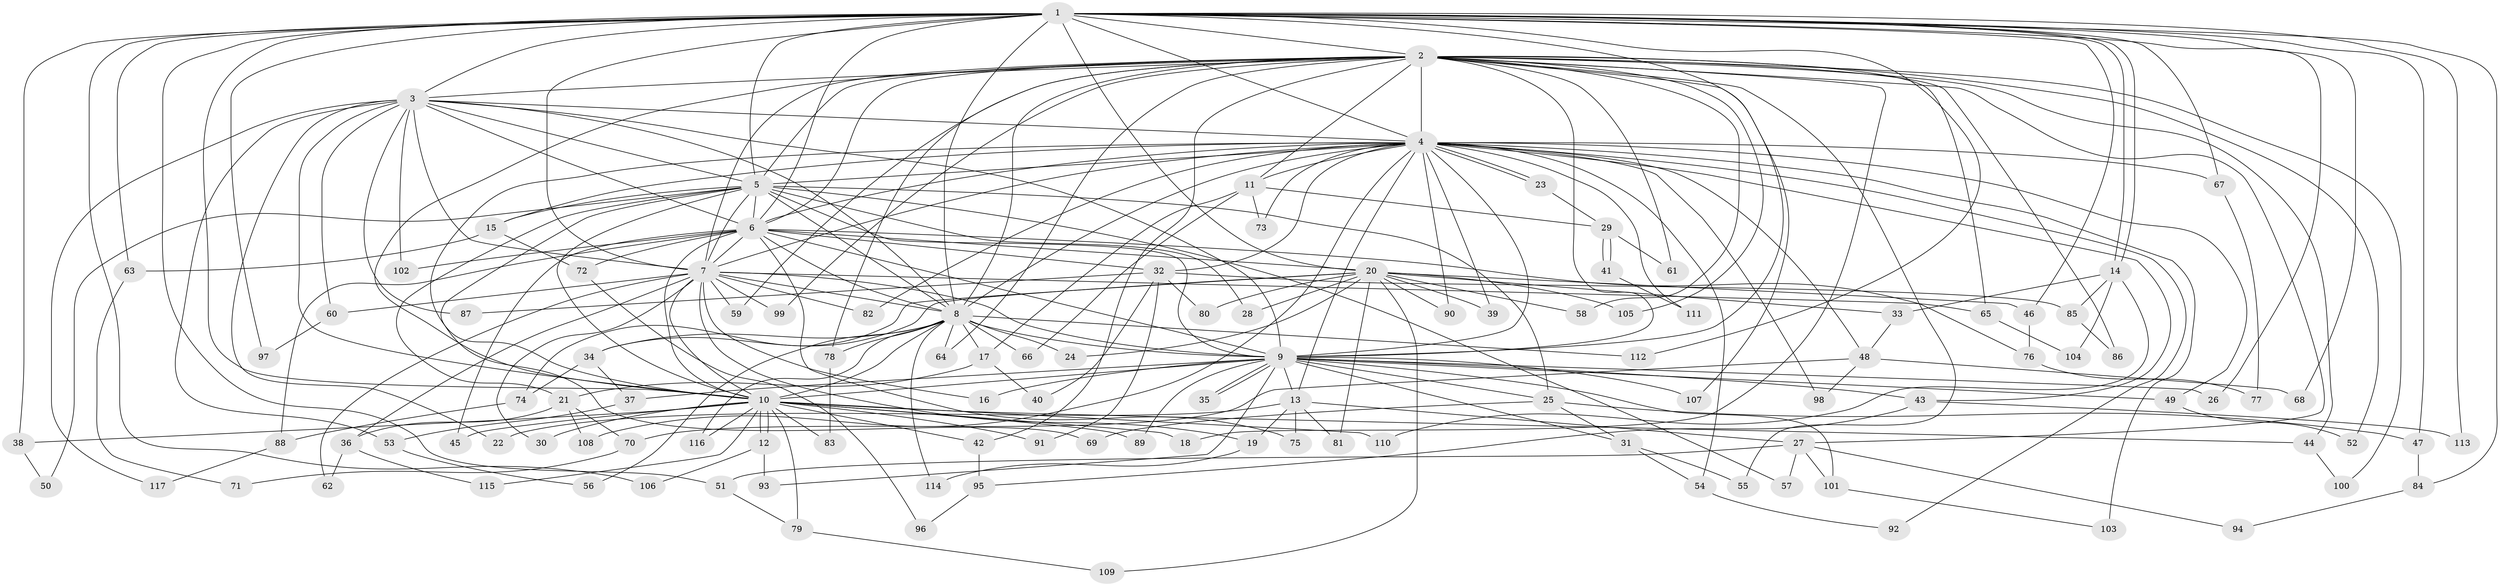 // Generated by graph-tools (version 1.1) at 2025/14/03/09/25 04:14:14]
// undirected, 117 vertices, 259 edges
graph export_dot {
graph [start="1"]
  node [color=gray90,style=filled];
  1;
  2;
  3;
  4;
  5;
  6;
  7;
  8;
  9;
  10;
  11;
  12;
  13;
  14;
  15;
  16;
  17;
  18;
  19;
  20;
  21;
  22;
  23;
  24;
  25;
  26;
  27;
  28;
  29;
  30;
  31;
  32;
  33;
  34;
  35;
  36;
  37;
  38;
  39;
  40;
  41;
  42;
  43;
  44;
  45;
  46;
  47;
  48;
  49;
  50;
  51;
  52;
  53;
  54;
  55;
  56;
  57;
  58;
  59;
  60;
  61;
  62;
  63;
  64;
  65;
  66;
  67;
  68;
  69;
  70;
  71;
  72;
  73;
  74;
  75;
  76;
  77;
  78;
  79;
  80;
  81;
  82;
  83;
  84;
  85;
  86;
  87;
  88;
  89;
  90;
  91;
  92;
  93;
  94;
  95;
  96;
  97;
  98;
  99;
  100;
  101;
  102;
  103;
  104;
  105;
  106;
  107;
  108;
  109;
  110;
  111;
  112;
  113;
  114;
  115;
  116;
  117;
  1 -- 2;
  1 -- 3;
  1 -- 4;
  1 -- 5;
  1 -- 6;
  1 -- 7;
  1 -- 8;
  1 -- 9;
  1 -- 10;
  1 -- 14;
  1 -- 14;
  1 -- 20;
  1 -- 26;
  1 -- 38;
  1 -- 46;
  1 -- 47;
  1 -- 51;
  1 -- 63;
  1 -- 67;
  1 -- 68;
  1 -- 84;
  1 -- 97;
  1 -- 106;
  1 -- 112;
  1 -- 113;
  2 -- 3;
  2 -- 4;
  2 -- 5;
  2 -- 6;
  2 -- 7;
  2 -- 8;
  2 -- 9;
  2 -- 10;
  2 -- 11;
  2 -- 18;
  2 -- 27;
  2 -- 42;
  2 -- 44;
  2 -- 52;
  2 -- 55;
  2 -- 58;
  2 -- 59;
  2 -- 61;
  2 -- 64;
  2 -- 65;
  2 -- 78;
  2 -- 86;
  2 -- 99;
  2 -- 100;
  2 -- 105;
  2 -- 107;
  3 -- 4;
  3 -- 5;
  3 -- 6;
  3 -- 7;
  3 -- 8;
  3 -- 9;
  3 -- 10;
  3 -- 22;
  3 -- 53;
  3 -- 60;
  3 -- 87;
  3 -- 102;
  3 -- 117;
  4 -- 5;
  4 -- 6;
  4 -- 7;
  4 -- 8;
  4 -- 9;
  4 -- 10;
  4 -- 11;
  4 -- 13;
  4 -- 15;
  4 -- 23;
  4 -- 23;
  4 -- 32;
  4 -- 39;
  4 -- 43;
  4 -- 48;
  4 -- 49;
  4 -- 54;
  4 -- 67;
  4 -- 73;
  4 -- 82;
  4 -- 90;
  4 -- 92;
  4 -- 98;
  4 -- 103;
  4 -- 108;
  4 -- 111;
  5 -- 6;
  5 -- 7;
  5 -- 8;
  5 -- 9;
  5 -- 10;
  5 -- 15;
  5 -- 21;
  5 -- 25;
  5 -- 28;
  5 -- 50;
  5 -- 57;
  5 -- 69;
  6 -- 7;
  6 -- 8;
  6 -- 9;
  6 -- 10;
  6 -- 20;
  6 -- 32;
  6 -- 45;
  6 -- 72;
  6 -- 75;
  6 -- 76;
  6 -- 88;
  6 -- 102;
  7 -- 8;
  7 -- 9;
  7 -- 10;
  7 -- 16;
  7 -- 19;
  7 -- 30;
  7 -- 36;
  7 -- 59;
  7 -- 60;
  7 -- 62;
  7 -- 65;
  7 -- 82;
  7 -- 99;
  8 -- 9;
  8 -- 10;
  8 -- 17;
  8 -- 24;
  8 -- 34;
  8 -- 56;
  8 -- 64;
  8 -- 66;
  8 -- 78;
  8 -- 112;
  8 -- 114;
  8 -- 116;
  9 -- 10;
  9 -- 13;
  9 -- 16;
  9 -- 25;
  9 -- 26;
  9 -- 31;
  9 -- 35;
  9 -- 35;
  9 -- 37;
  9 -- 43;
  9 -- 49;
  9 -- 89;
  9 -- 93;
  9 -- 101;
  9 -- 107;
  10 -- 12;
  10 -- 12;
  10 -- 18;
  10 -- 30;
  10 -- 38;
  10 -- 42;
  10 -- 44;
  10 -- 45;
  10 -- 79;
  10 -- 83;
  10 -- 89;
  10 -- 91;
  10 -- 110;
  10 -- 115;
  10 -- 116;
  11 -- 17;
  11 -- 29;
  11 -- 66;
  11 -- 73;
  12 -- 93;
  12 -- 106;
  13 -- 19;
  13 -- 22;
  13 -- 27;
  13 -- 75;
  13 -- 81;
  14 -- 33;
  14 -- 85;
  14 -- 104;
  14 -- 110;
  15 -- 63;
  15 -- 72;
  17 -- 21;
  17 -- 40;
  19 -- 114;
  20 -- 24;
  20 -- 28;
  20 -- 33;
  20 -- 34;
  20 -- 39;
  20 -- 46;
  20 -- 58;
  20 -- 74;
  20 -- 80;
  20 -- 81;
  20 -- 90;
  20 -- 105;
  20 -- 109;
  21 -- 36;
  21 -- 70;
  21 -- 108;
  23 -- 29;
  25 -- 31;
  25 -- 47;
  25 -- 69;
  27 -- 51;
  27 -- 57;
  27 -- 94;
  27 -- 101;
  29 -- 41;
  29 -- 41;
  29 -- 61;
  31 -- 54;
  31 -- 55;
  32 -- 40;
  32 -- 80;
  32 -- 85;
  32 -- 87;
  32 -- 91;
  33 -- 48;
  34 -- 37;
  34 -- 74;
  36 -- 62;
  36 -- 115;
  37 -- 53;
  38 -- 50;
  41 -- 111;
  42 -- 95;
  43 -- 95;
  43 -- 113;
  44 -- 100;
  46 -- 76;
  47 -- 84;
  48 -- 68;
  48 -- 70;
  48 -- 98;
  49 -- 52;
  51 -- 79;
  53 -- 56;
  54 -- 92;
  60 -- 97;
  63 -- 71;
  65 -- 104;
  67 -- 77;
  70 -- 71;
  72 -- 96;
  74 -- 88;
  76 -- 77;
  78 -- 83;
  79 -- 109;
  84 -- 94;
  85 -- 86;
  88 -- 117;
  95 -- 96;
  101 -- 103;
}
